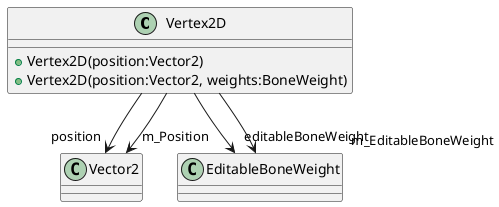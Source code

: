 @startuml
class Vertex2D {
    + Vertex2D(position:Vector2)
    + Vertex2D(position:Vector2, weights:BoneWeight)
}
Vertex2D --> "position" Vector2
Vertex2D --> "editableBoneWeight" EditableBoneWeight
Vertex2D --> "m_Position" Vector2
Vertex2D --> "m_EditableBoneWeight" EditableBoneWeight
@enduml

